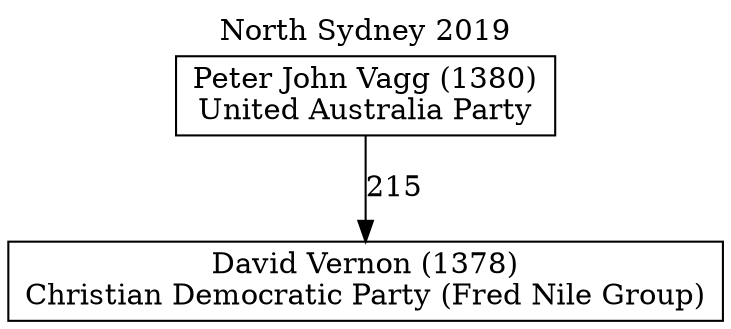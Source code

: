 // House preference flow
digraph "David Vernon (1378)_North Sydney_2019" {
	graph [label="North Sydney 2019" labelloc=t mclimit=10]
	node [shape=box]
	"David Vernon (1378)" [label="David Vernon (1378)
Christian Democratic Party (Fred Nile Group)"]
	"Peter John Vagg (1380)" [label="Peter John Vagg (1380)
United Australia Party"]
	"Peter John Vagg (1380)" -> "David Vernon (1378)" [label=215]
}
